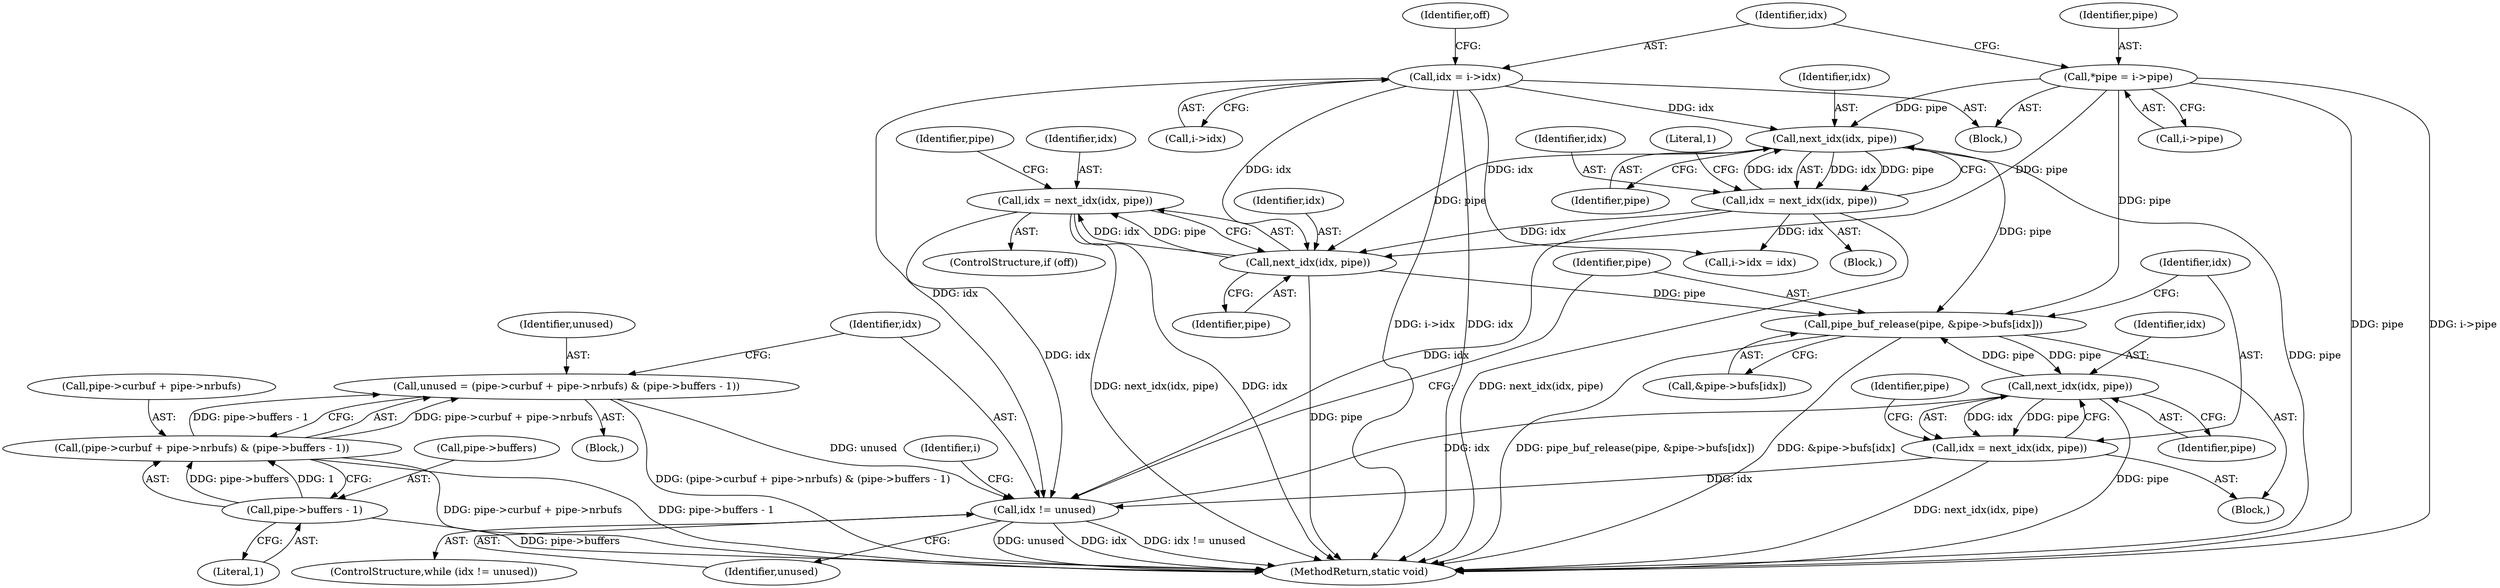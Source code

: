 digraph "1_linux_b9dc6f65bc5e232d1c05fe34b5daadc7e8bbf1fb_0@array" {
"1000239" [label="(Call,pipe_buf_release(pipe, &pipe->bufs[idx]))"];
"1000249" [label="(Call,next_idx(idx, pipe))"];
"1000235" [label="(Call,idx != unused)"];
"1000247" [label="(Call,idx = next_idx(idx, pipe))"];
"1000208" [label="(Call,idx = next_idx(idx, pipe))"];
"1000210" [label="(Call,next_idx(idx, pipe))"];
"1000114" [label="(Call,idx = i->idx)"];
"1000180" [label="(Call,idx = next_idx(idx, pipe))"];
"1000182" [label="(Call,next_idx(idx, pipe))"];
"1000107" [label="(Call,*pipe = i->pipe)"];
"1000219" [label="(Call,unused = (pipe->curbuf + pipe->nrbufs) & (pipe->buffers - 1))"];
"1000221" [label="(Call,(pipe->curbuf + pipe->nrbufs) & (pipe->buffers - 1))"];
"1000229" [label="(Call,pipe->buffers - 1)"];
"1000239" [label="(Call,pipe_buf_release(pipe, &pipe->bufs[idx]))"];
"1000121" [label="(Identifier,off)"];
"1000241" [label="(Call,&pipe->bufs[idx])"];
"1000206" [label="(ControlStructure,if (off))"];
"1000208" [label="(Call,idx = next_idx(idx, pipe))"];
"1000236" [label="(Identifier,idx)"];
"1000211" [label="(Identifier,idx)"];
"1000230" [label="(Call,pipe->buffers)"];
"1000233" [label="(Literal,1)"];
"1000107" [label="(Call,*pipe = i->pipe)"];
"1000158" [label="(Literal,1)"];
"1000183" [label="(Identifier,idx)"];
"1000114" [label="(Call,idx = i->idx)"];
"1000239" [label="(Call,pipe_buf_release(pipe, &pipe->bufs[idx]))"];
"1000222" [label="(Call,pipe->curbuf + pipe->nrbufs)"];
"1000234" [label="(ControlStructure,while (idx != unused))"];
"1000105" [label="(Block,)"];
"1000180" [label="(Call,idx = next_idx(idx, pipe))"];
"1000251" [label="(Identifier,pipe)"];
"1000115" [label="(Identifier,idx)"];
"1000221" [label="(Call,(pipe->curbuf + pipe->nrbufs) & (pipe->buffers - 1))"];
"1000248" [label="(Identifier,idx)"];
"1000235" [label="(Call,idx != unused)"];
"1000219" [label="(Call,unused = (pipe->curbuf + pipe->nrbufs) & (pipe->buffers - 1))"];
"1000116" [label="(Call,i->idx)"];
"1000220" [label="(Identifier,unused)"];
"1000238" [label="(Block,)"];
"1000215" [label="(Identifier,pipe)"];
"1000209" [label="(Identifier,idx)"];
"1000261" [label="(MethodReturn,static void)"];
"1000212" [label="(Identifier,pipe)"];
"1000181" [label="(Identifier,idx)"];
"1000210" [label="(Call,next_idx(idx, pipe))"];
"1000249" [label="(Call,next_idx(idx, pipe))"];
"1000237" [label="(Identifier,unused)"];
"1000184" [label="(Identifier,pipe)"];
"1000159" [label="(Block,)"];
"1000229" [label="(Call,pipe->buffers - 1)"];
"1000217" [label="(Block,)"];
"1000109" [label="(Call,i->pipe)"];
"1000182" [label="(Call,next_idx(idx, pipe))"];
"1000250" [label="(Identifier,idx)"];
"1000108" [label="(Identifier,pipe)"];
"1000254" [label="(Identifier,pipe)"];
"1000240" [label="(Identifier,pipe)"];
"1000190" [label="(Call,i->idx = idx)"];
"1000247" [label="(Call,idx = next_idx(idx, pipe))"];
"1000258" [label="(Identifier,i)"];
"1000239" -> "1000238"  [label="AST: "];
"1000239" -> "1000241"  [label="CFG: "];
"1000240" -> "1000239"  [label="AST: "];
"1000241" -> "1000239"  [label="AST: "];
"1000248" -> "1000239"  [label="CFG: "];
"1000239" -> "1000261"  [label="DDG: pipe_buf_release(pipe, &pipe->bufs[idx])"];
"1000239" -> "1000261"  [label="DDG: &pipe->bufs[idx]"];
"1000249" -> "1000239"  [label="DDG: pipe"];
"1000107" -> "1000239"  [label="DDG: pipe"];
"1000182" -> "1000239"  [label="DDG: pipe"];
"1000210" -> "1000239"  [label="DDG: pipe"];
"1000239" -> "1000249"  [label="DDG: pipe"];
"1000249" -> "1000247"  [label="AST: "];
"1000249" -> "1000251"  [label="CFG: "];
"1000250" -> "1000249"  [label="AST: "];
"1000251" -> "1000249"  [label="AST: "];
"1000247" -> "1000249"  [label="CFG: "];
"1000249" -> "1000261"  [label="DDG: pipe"];
"1000249" -> "1000247"  [label="DDG: idx"];
"1000249" -> "1000247"  [label="DDG: pipe"];
"1000235" -> "1000249"  [label="DDG: idx"];
"1000235" -> "1000234"  [label="AST: "];
"1000235" -> "1000237"  [label="CFG: "];
"1000236" -> "1000235"  [label="AST: "];
"1000237" -> "1000235"  [label="AST: "];
"1000240" -> "1000235"  [label="CFG: "];
"1000258" -> "1000235"  [label="CFG: "];
"1000235" -> "1000261"  [label="DDG: unused"];
"1000235" -> "1000261"  [label="DDG: idx"];
"1000235" -> "1000261"  [label="DDG: idx != unused"];
"1000247" -> "1000235"  [label="DDG: idx"];
"1000208" -> "1000235"  [label="DDG: idx"];
"1000114" -> "1000235"  [label="DDG: idx"];
"1000180" -> "1000235"  [label="DDG: idx"];
"1000219" -> "1000235"  [label="DDG: unused"];
"1000247" -> "1000238"  [label="AST: "];
"1000248" -> "1000247"  [label="AST: "];
"1000254" -> "1000247"  [label="CFG: "];
"1000247" -> "1000261"  [label="DDG: next_idx(idx, pipe)"];
"1000208" -> "1000206"  [label="AST: "];
"1000208" -> "1000210"  [label="CFG: "];
"1000209" -> "1000208"  [label="AST: "];
"1000210" -> "1000208"  [label="AST: "];
"1000215" -> "1000208"  [label="CFG: "];
"1000208" -> "1000261"  [label="DDG: idx"];
"1000208" -> "1000261"  [label="DDG: next_idx(idx, pipe)"];
"1000210" -> "1000208"  [label="DDG: idx"];
"1000210" -> "1000208"  [label="DDG: pipe"];
"1000210" -> "1000212"  [label="CFG: "];
"1000211" -> "1000210"  [label="AST: "];
"1000212" -> "1000210"  [label="AST: "];
"1000210" -> "1000261"  [label="DDG: pipe"];
"1000114" -> "1000210"  [label="DDG: idx"];
"1000180" -> "1000210"  [label="DDG: idx"];
"1000107" -> "1000210"  [label="DDG: pipe"];
"1000182" -> "1000210"  [label="DDG: pipe"];
"1000114" -> "1000105"  [label="AST: "];
"1000114" -> "1000116"  [label="CFG: "];
"1000115" -> "1000114"  [label="AST: "];
"1000116" -> "1000114"  [label="AST: "];
"1000121" -> "1000114"  [label="CFG: "];
"1000114" -> "1000261"  [label="DDG: idx"];
"1000114" -> "1000261"  [label="DDG: i->idx"];
"1000114" -> "1000182"  [label="DDG: idx"];
"1000114" -> "1000190"  [label="DDG: idx"];
"1000180" -> "1000159"  [label="AST: "];
"1000180" -> "1000182"  [label="CFG: "];
"1000181" -> "1000180"  [label="AST: "];
"1000182" -> "1000180"  [label="AST: "];
"1000158" -> "1000180"  [label="CFG: "];
"1000180" -> "1000261"  [label="DDG: next_idx(idx, pipe)"];
"1000182" -> "1000180"  [label="DDG: idx"];
"1000182" -> "1000180"  [label="DDG: pipe"];
"1000180" -> "1000182"  [label="DDG: idx"];
"1000180" -> "1000190"  [label="DDG: idx"];
"1000182" -> "1000184"  [label="CFG: "];
"1000183" -> "1000182"  [label="AST: "];
"1000184" -> "1000182"  [label="AST: "];
"1000182" -> "1000261"  [label="DDG: pipe"];
"1000107" -> "1000182"  [label="DDG: pipe"];
"1000107" -> "1000105"  [label="AST: "];
"1000107" -> "1000109"  [label="CFG: "];
"1000108" -> "1000107"  [label="AST: "];
"1000109" -> "1000107"  [label="AST: "];
"1000115" -> "1000107"  [label="CFG: "];
"1000107" -> "1000261"  [label="DDG: pipe"];
"1000107" -> "1000261"  [label="DDG: i->pipe"];
"1000219" -> "1000217"  [label="AST: "];
"1000219" -> "1000221"  [label="CFG: "];
"1000220" -> "1000219"  [label="AST: "];
"1000221" -> "1000219"  [label="AST: "];
"1000236" -> "1000219"  [label="CFG: "];
"1000219" -> "1000261"  [label="DDG: (pipe->curbuf + pipe->nrbufs) & (pipe->buffers - 1)"];
"1000221" -> "1000219"  [label="DDG: pipe->curbuf + pipe->nrbufs"];
"1000221" -> "1000219"  [label="DDG: pipe->buffers - 1"];
"1000221" -> "1000229"  [label="CFG: "];
"1000222" -> "1000221"  [label="AST: "];
"1000229" -> "1000221"  [label="AST: "];
"1000221" -> "1000261"  [label="DDG: pipe->buffers - 1"];
"1000221" -> "1000261"  [label="DDG: pipe->curbuf + pipe->nrbufs"];
"1000229" -> "1000221"  [label="DDG: pipe->buffers"];
"1000229" -> "1000221"  [label="DDG: 1"];
"1000229" -> "1000233"  [label="CFG: "];
"1000230" -> "1000229"  [label="AST: "];
"1000233" -> "1000229"  [label="AST: "];
"1000229" -> "1000261"  [label="DDG: pipe->buffers"];
}
